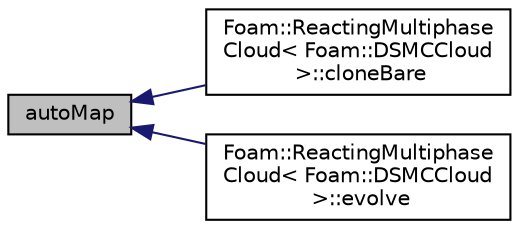 digraph "autoMap"
{
  bgcolor="transparent";
  edge [fontname="Helvetica",fontsize="10",labelfontname="Helvetica",labelfontsize="10"];
  node [fontname="Helvetica",fontsize="10",shape=record];
  rankdir="LR";
  Node59 [label="autoMap",height=0.2,width=0.4,color="black", fillcolor="grey75", style="filled", fontcolor="black"];
  Node59 -> Node60 [dir="back",color="midnightblue",fontsize="10",style="solid",fontname="Helvetica"];
  Node60 [label="Foam::ReactingMultiphase\lCloud\< Foam::DSMCCloud\l \>::cloneBare",height=0.2,width=0.4,color="black",URL="$a24953.html#a519c85b79b984c70934c244a934588ca",tooltip="Construct and return bare clone based on (this) with new name. "];
  Node59 -> Node61 [dir="back",color="midnightblue",fontsize="10",style="solid",fontname="Helvetica"];
  Node61 [label="Foam::ReactingMultiphase\lCloud\< Foam::DSMCCloud\l \>::evolve",height=0.2,width=0.4,color="black",URL="$a24953.html#a9e3bb886209d951167cd385c1ffe0b00",tooltip="Evolve the cloud. "];
}
